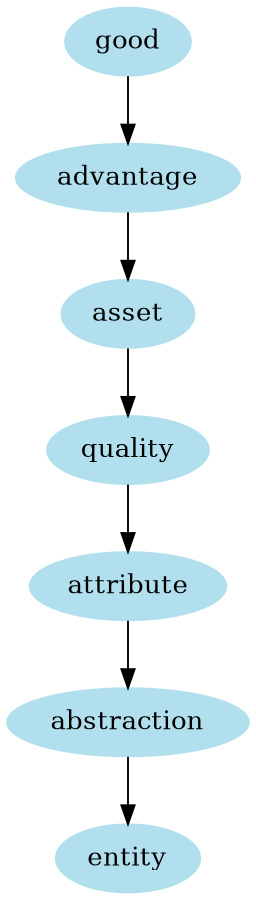 digraph unix {
	node [color=lightblue2 style=filled]
	size="6,6"
	good -> advantage
	advantage -> asset
	asset -> quality
	quality -> attribute
	attribute -> abstraction
	abstraction -> entity
}
